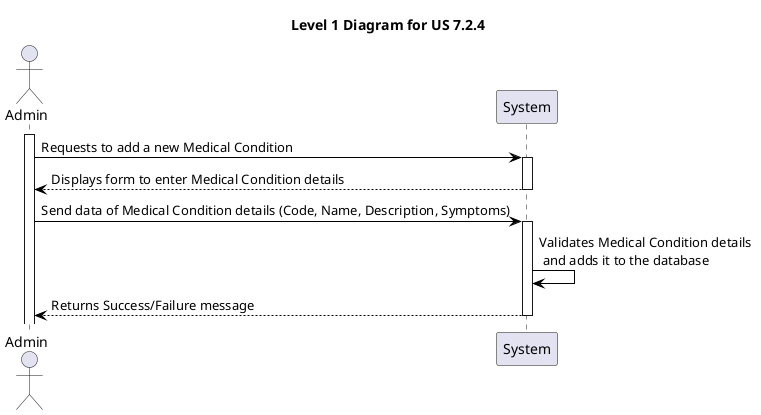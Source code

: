 @startuml level_1

title Level 1 Diagram for US 7.2.4

hide empty members

skinparam class {
    BackgroundColor<<valueObject>> #D6EAF8
    BackgroundColor<<root>> #FDEBD0
    BackgroundColor<<service>> #D1F2EB
    BackgroundColor #FEF9E7
    ArrowColor Black
}

skinparam package {
    BackgroundColor #EBF5FB
}

actor Admin as A

activate A
A -> System: Requests to add a new Medical Condition
activate System
System --> A: Displays form to enter Medical Condition details
deactivate System
A -> System: Send data of Medical Condition details (Code, Name, Description, Symptoms)
activate System
System -> System: Validates Medical Condition details \n and adds it to the database
System --> A: Returns Success/Failure message
deactivate System

@enduml